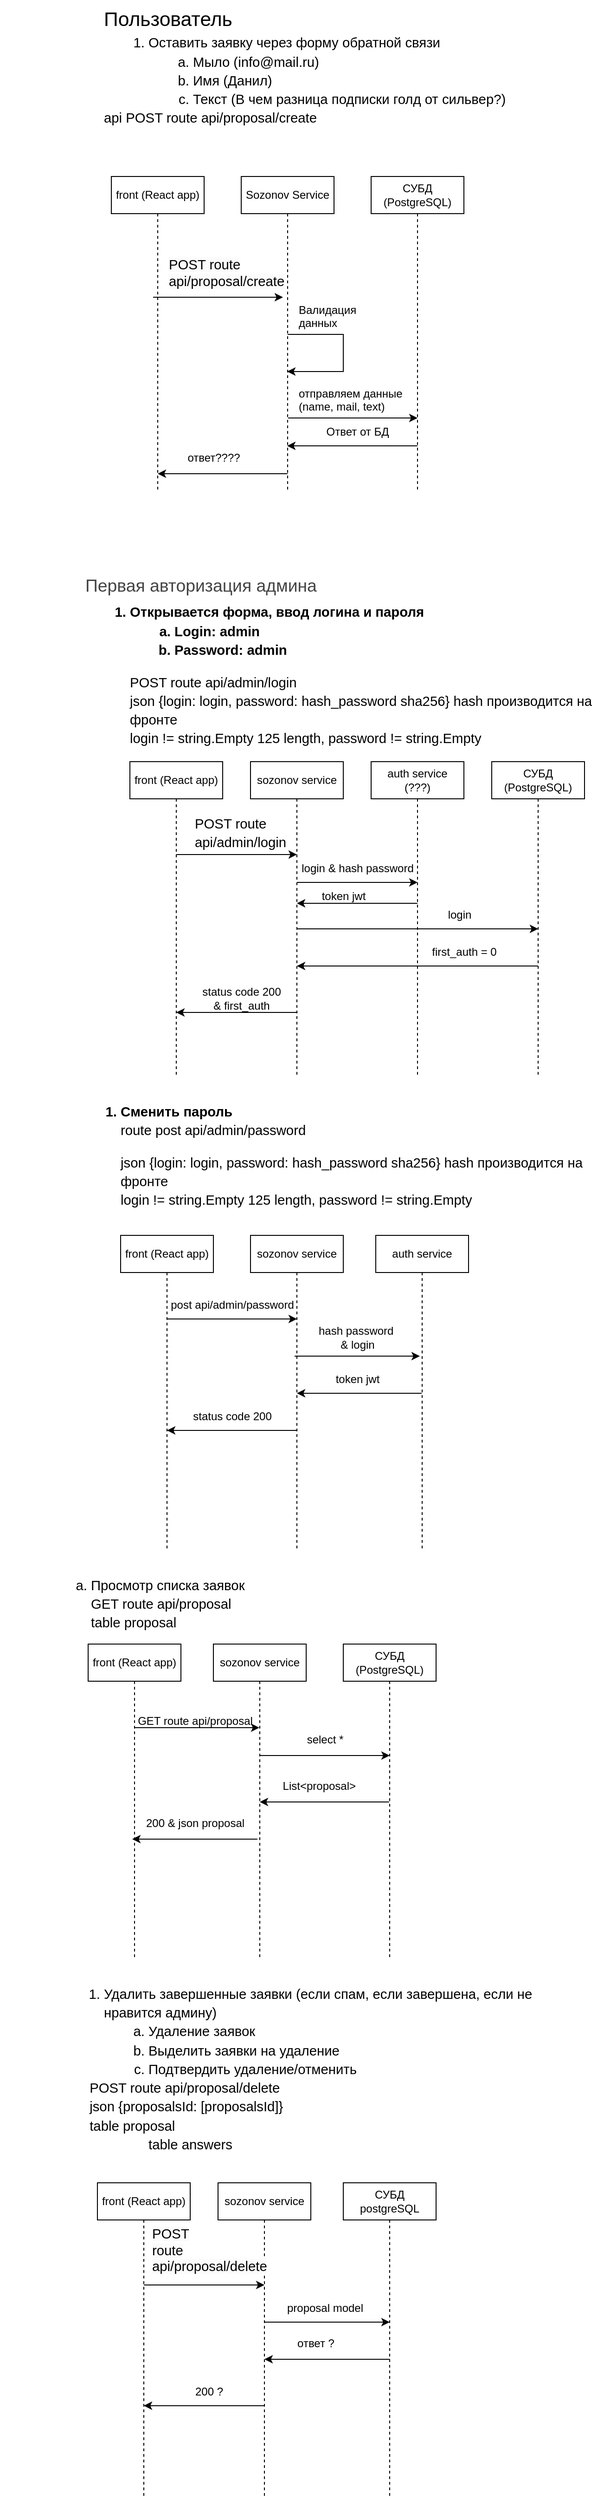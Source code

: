 <mxfile version="24.2.5" type="device">
  <diagram name="Страница — 1" id="tognKoIvwltbyv_6VvHR">
    <mxGraphModel dx="1573" dy="457" grid="1" gridSize="10" guides="1" tooltips="1" connect="1" arrows="1" fold="1" page="1" pageScale="1" pageWidth="827" pageHeight="1169" math="0" shadow="0">
      <root>
        <mxCell id="0" />
        <mxCell id="1" parent="0" />
        <mxCell id="qxXA_WfMUOd00wFedcLl-4" style="edgeStyle=orthogonalEdgeStyle;rounded=0;orthogonalLoop=1;jettySize=auto;html=1;curved=0;" parent="1" edge="1">
          <mxGeometry relative="1" as="geometry">
            <mxPoint x="95" y="320" as="sourcePoint" />
            <mxPoint x="235" y="320" as="targetPoint" />
            <Array as="points" />
          </mxGeometry>
        </mxCell>
        <mxCell id="qxXA_WfMUOd00wFedcLl-1" value="front (React app)" style="shape=umlLifeline;perimeter=lifelinePerimeter;whiteSpace=wrap;html=1;container=1;dropTarget=0;collapsible=0;recursiveResize=0;outlineConnect=0;portConstraint=eastwest;newEdgeStyle={&quot;curved&quot;:0,&quot;rounded&quot;:0};" parent="1" vertex="1">
          <mxGeometry x="50" y="190" width="100" height="340" as="geometry" />
        </mxCell>
        <mxCell id="qxXA_WfMUOd00wFedcLl-2" value="&lt;b style=&quot;font-weight:normal;&quot; id=&quot;docs-internal-guid-c3b7f281-7fff-b2ba-b5b2-429d84bd3d91&quot;&gt;&lt;p dir=&quot;ltr&quot; style=&quot;line-height:1.38;margin-top:0pt;margin-bottom:0pt;&quot;&gt;&lt;span style=&quot;font-size: 16pt; font-family: Arial, sans-serif; color: rgb(0, 0, 0); background-color: transparent; font-weight: 400; font-style: normal; font-variant: normal; text-decoration: none; vertical-align: baseline;&quot;&gt;Пользователь&lt;/span&gt;&lt;/p&gt;&lt;ol style=&quot;margin-top:0;margin-bottom:0;padding-inline-start:48px;&quot;&gt;&lt;li dir=&quot;ltr&quot; style=&quot;list-style-type: decimal; font-size: 11pt; font-family: Arial, sans-serif; color: rgb(0, 0, 0); background-color: transparent; font-weight: 400; font-style: normal; font-variant: normal; text-decoration: none; vertical-align: baseline;&quot; aria-level=&quot;1&quot;&gt;&lt;p dir=&quot;ltr&quot; style=&quot;line-height:1.38;margin-top:0pt;margin-bottom:0pt;&quot; role=&quot;presentation&quot;&gt;&lt;span style=&quot;font-size: 11pt; font-family: Arial, sans-serif; color: rgb(0, 0, 0); background-color: transparent; font-weight: 400; font-style: normal; font-variant: normal; text-decoration: none; vertical-align: baseline;&quot;&gt;Оставить заявку через форму обратной связи&amp;nbsp;&lt;/span&gt;&lt;/p&gt;&lt;/li&gt;&lt;ol style=&quot;margin-top:0;margin-bottom:0;padding-inline-start:48px;&quot;&gt;&lt;li dir=&quot;ltr&quot; style=&quot;list-style-type: lower-alpha; font-size: 11pt; font-family: Arial, sans-serif; color: rgb(0, 0, 0); background-color: transparent; font-weight: 400; font-style: normal; font-variant: normal; text-decoration: none; vertical-align: baseline;&quot; aria-level=&quot;2&quot;&gt;&lt;p dir=&quot;ltr&quot; style=&quot;line-height:1.38;margin-top:0pt;margin-bottom:0pt;&quot; role=&quot;presentation&quot;&gt;&lt;span style=&quot;font-size: 11pt; font-family: Arial, sans-serif; color: rgb(0, 0, 0); background-color: transparent; font-weight: 400; font-style: normal; font-variant: normal; text-decoration: none; vertical-align: baseline;&quot;&gt;Мыло (info@mail.ru)&lt;/span&gt;&lt;/p&gt;&lt;/li&gt;&lt;li dir=&quot;ltr&quot; style=&quot;list-style-type: lower-alpha; font-size: 11pt; font-family: Arial, sans-serif; color: rgb(0, 0, 0); background-color: transparent; font-weight: 400; font-style: normal; font-variant: normal; text-decoration: none; vertical-align: baseline;&quot; aria-level=&quot;2&quot;&gt;&lt;p dir=&quot;ltr&quot; style=&quot;line-height:1.38;margin-top:0pt;margin-bottom:0pt;&quot; role=&quot;presentation&quot;&gt;&lt;span style=&quot;font-size: 11pt; font-family: Arial, sans-serif; color: rgb(0, 0, 0); background-color: transparent; font-weight: 400; font-style: normal; font-variant: normal; text-decoration: none; vertical-align: baseline;&quot;&gt;Имя (Данил)&lt;/span&gt;&lt;/p&gt;&lt;/li&gt;&lt;li dir=&quot;ltr&quot; style=&quot;list-style-type: lower-alpha; font-size: 11pt; font-family: Arial, sans-serif; color: rgb(0, 0, 0); background-color: transparent; font-weight: 400; font-style: normal; font-variant: normal; text-decoration: none; vertical-align: baseline;&quot; aria-level=&quot;2&quot;&gt;&lt;p dir=&quot;ltr&quot; style=&quot;line-height:1.38;margin-top:0pt;margin-bottom:0pt;&quot; role=&quot;presentation&quot;&gt;&lt;span style=&quot;font-size: 11pt; font-family: Arial, sans-serif; color: rgb(0, 0, 0); background-color: transparent; font-weight: 400; font-style: normal; font-variant: normal; text-decoration: none; vertical-align: baseline;&quot;&gt;Текст (В чем разница подписки голд от сильвер?)&lt;/span&gt;&lt;/p&gt;&lt;/li&gt;&lt;/ol&gt;&lt;/ol&gt;&lt;p dir=&quot;ltr&quot; style=&quot;line-height:1.38;margin-top:0pt;margin-bottom:0pt;&quot;&gt;&lt;span style=&quot;font-size: 11pt; font-family: Arial, sans-serif; color: rgb(0, 0, 0); background-color: transparent; font-weight: 400; font-style: normal; font-variant: normal; text-decoration: none; vertical-align: baseline;&quot;&gt;api POST route api/proposal/create&lt;/span&gt;&lt;/p&gt;&lt;/b&gt;&lt;br class=&quot;Apple-interchange-newline&quot;&gt;" style="text;whiteSpace=wrap;html=1;" parent="1" vertex="1">
          <mxGeometry x="40" width="470" height="170" as="geometry" />
        </mxCell>
        <mxCell id="qxXA_WfMUOd00wFedcLl-3" value="Sozonov Service" style="shape=umlLifeline;perimeter=lifelinePerimeter;whiteSpace=wrap;html=1;container=1;dropTarget=0;collapsible=0;recursiveResize=0;outlineConnect=0;portConstraint=eastwest;newEdgeStyle={&quot;curved&quot;:0,&quot;rounded&quot;:0};" parent="1" vertex="1">
          <mxGeometry x="190" y="190" width="100" height="340" as="geometry" />
        </mxCell>
        <mxCell id="qxXA_WfMUOd00wFedcLl-5" value="&lt;span style=&quot;color: rgb(0, 0, 0); font-family: Arial, sans-serif; font-size: 14.667px; font-style: normal; font-variant-ligatures: normal; font-variant-caps: normal; font-weight: 400; letter-spacing: normal; orphans: 2; text-align: left; text-indent: 0px; text-transform: none; widows: 2; word-spacing: 0px; -webkit-text-stroke-width: 0px; background-color: rgb(251, 251, 251); text-decoration-thickness: initial; text-decoration-style: initial; text-decoration-color: initial; float: none; display: inline !important;&quot;&gt;POST route api/proposal/create&lt;/span&gt;" style="text;whiteSpace=wrap;html=1;" parent="1" vertex="1">
          <mxGeometry x="110" y="270" width="110" height="40" as="geometry" />
        </mxCell>
        <mxCell id="qxXA_WfMUOd00wFedcLl-6" value="СУБД (PostgreSQL)" style="shape=umlLifeline;perimeter=lifelinePerimeter;whiteSpace=wrap;html=1;container=1;dropTarget=0;collapsible=0;recursiveResize=0;outlineConnect=0;portConstraint=eastwest;newEdgeStyle={&quot;curved&quot;:0,&quot;rounded&quot;:0};" parent="1" vertex="1">
          <mxGeometry x="330" y="190" width="100" height="340" as="geometry" />
        </mxCell>
        <mxCell id="qxXA_WfMUOd00wFedcLl-7" value="" style="endArrow=classic;html=1;rounded=0;" parent="1" edge="1">
          <mxGeometry width="50" height="50" relative="1" as="geometry">
            <mxPoint x="240" y="360" as="sourcePoint" />
            <mxPoint x="239.5" y="400" as="targetPoint" />
            <Array as="points">
              <mxPoint x="300" y="360" />
              <mxPoint x="300" y="400" />
            </Array>
          </mxGeometry>
        </mxCell>
        <mxCell id="qxXA_WfMUOd00wFedcLl-9" value="Валидация данных" style="text;whiteSpace=wrap;html=1;" parent="1" vertex="1">
          <mxGeometry x="250" y="320" width="80" height="40" as="geometry" />
        </mxCell>
        <mxCell id="qxXA_WfMUOd00wFedcLl-10" value="" style="endArrow=classic;html=1;rounded=0;" parent="1" edge="1">
          <mxGeometry width="50" height="50" relative="1" as="geometry">
            <mxPoint x="240.5" y="450" as="sourcePoint" />
            <mxPoint x="380" y="450" as="targetPoint" />
          </mxGeometry>
        </mxCell>
        <mxCell id="qxXA_WfMUOd00wFedcLl-11" value="отправляем данные (name, mail, text)" style="text;whiteSpace=wrap;html=1;" parent="1" vertex="1">
          <mxGeometry x="250" y="410" width="130" height="40" as="geometry" />
        </mxCell>
        <mxCell id="qxXA_WfMUOd00wFedcLl-12" value="" style="endArrow=classic;html=1;rounded=0;" parent="1" edge="1">
          <mxGeometry width="50" height="50" relative="1" as="geometry">
            <mxPoint x="380" y="480" as="sourcePoint" />
            <mxPoint x="239.5" y="480" as="targetPoint" />
          </mxGeometry>
        </mxCell>
        <mxCell id="qxXA_WfMUOd00wFedcLl-13" value="Ответ от БД&lt;br&gt;" style="text;html=1;align=center;verticalAlign=middle;resizable=0;points=[];autosize=1;strokeColor=none;fillColor=none;" parent="1" vertex="1">
          <mxGeometry x="270" y="450" width="90" height="30" as="geometry" />
        </mxCell>
        <mxCell id="qxXA_WfMUOd00wFedcLl-14" value="" style="endArrow=classic;html=1;rounded=0;" parent="1" target="qxXA_WfMUOd00wFedcLl-1" edge="1">
          <mxGeometry width="50" height="50" relative="1" as="geometry">
            <mxPoint x="240" y="510" as="sourcePoint" />
            <mxPoint x="290" y="460" as="targetPoint" />
          </mxGeometry>
        </mxCell>
        <mxCell id="qxXA_WfMUOd00wFedcLl-15" value="ответ????" style="text;html=1;align=center;verticalAlign=middle;resizable=0;points=[];autosize=1;strokeColor=none;fillColor=none;" parent="1" vertex="1">
          <mxGeometry x="120" y="478" width="80" height="30" as="geometry" />
        </mxCell>
        <mxCell id="qxXA_WfMUOd00wFedcLl-16" value="&lt;b style=&quot;font-weight:normal;&quot; id=&quot;docs-internal-guid-2f546f07-7fff-cb05-f687-5ebf9d0ca7b3&quot;&gt;&lt;h3 dir=&quot;ltr&quot; style=&quot;line-height:1.38;margin-top:16pt;margin-bottom:4pt;&quot;&gt;&lt;span style=&quot;font-size: 14pt; font-family: Arial, sans-serif; color: rgb(67, 67, 67); background-color: transparent; font-weight: 400; font-style: normal; font-variant: normal; text-decoration: none; vertical-align: baseline;&quot;&gt;Первая авторизация админа&lt;/span&gt;&lt;/h3&gt;&lt;ol style=&quot;margin-top:0;margin-bottom:0;padding-inline-start:48px;&quot;&gt;&lt;li dir=&quot;ltr&quot; style=&quot;list-style-type: decimal; font-size: 11pt; font-family: Arial, sans-serif; color: rgb(0, 0, 0); background-color: transparent; font-weight: 700; font-style: normal; font-variant: normal; text-decoration: none; vertical-align: baseline;&quot; aria-level=&quot;1&quot;&gt;&lt;p dir=&quot;ltr&quot; style=&quot;line-height:1.38;margin-top:0pt;margin-bottom:0pt;&quot; role=&quot;presentation&quot;&gt;&lt;span style=&quot;font-size: 11pt; font-family: Arial, sans-serif; color: rgb(0, 0, 0); background-color: transparent; font-weight: 700; font-style: normal; font-variant: normal; text-decoration: none; vertical-align: baseline;&quot;&gt;Открывается форма, ввод логина и пароля&amp;nbsp;&lt;/span&gt;&lt;/p&gt;&lt;/li&gt;&lt;ol style=&quot;margin-top:0;margin-bottom:0;padding-inline-start:48px;&quot;&gt;&lt;li dir=&quot;ltr&quot; style=&quot;list-style-type: lower-alpha; font-size: 11pt; font-family: Arial, sans-serif; color: rgb(0, 0, 0); background-color: transparent; font-weight: 700; font-style: normal; font-variant: normal; text-decoration: none; vertical-align: baseline;&quot; aria-level=&quot;2&quot;&gt;&lt;p dir=&quot;ltr&quot; style=&quot;line-height:1.38;margin-top:0pt;margin-bottom:0pt;&quot; role=&quot;presentation&quot;&gt;&lt;span style=&quot;font-size: 11pt; font-family: Arial, sans-serif; color: rgb(0, 0, 0); background-color: transparent; font-weight: 700; font-style: normal; font-variant: normal; text-decoration: none; vertical-align: baseline;&quot;&gt;Login: admin&lt;/span&gt;&lt;/p&gt;&lt;/li&gt;&lt;li dir=&quot;ltr&quot; style=&quot;list-style-type: lower-alpha; font-size: 11pt; font-family: Arial, sans-serif; color: rgb(0, 0, 0); background-color: transparent; font-weight: 700; font-style: normal; font-variant: normal; text-decoration: none; vertical-align: baseline;&quot; aria-level=&quot;2&quot;&gt;&lt;p dir=&quot;ltr&quot; style=&quot;line-height:1.38;margin-top:0pt;margin-bottom:0pt;&quot; role=&quot;presentation&quot;&gt;&lt;span style=&quot;font-size: 11pt; font-family: Arial, sans-serif; color: rgb(0, 0, 0); background-color: transparent; font-weight: 700; font-style: normal; font-variant: normal; text-decoration: none; vertical-align: baseline;&quot;&gt;Password: admin&lt;/span&gt;&lt;/p&gt;&lt;/li&gt;&lt;/ol&gt;&lt;/ol&gt;&lt;br&gt;&lt;p dir=&quot;ltr&quot; style=&quot;line-height:1.38;margin-left: 36pt;margin-top:0pt;margin-bottom:0pt;&quot;&gt;&lt;span style=&quot;font-size: 11pt; font-family: Arial, sans-serif; color: rgb(0, 0, 0); background-color: transparent; font-weight: 400; font-style: normal; font-variant: normal; text-decoration: none; vertical-align: baseline;&quot;&gt;POST route api/admin/login&lt;/span&gt;&lt;/p&gt;&lt;p dir=&quot;ltr&quot; style=&quot;line-height:1.38;margin-left: 36pt;margin-top:0pt;margin-bottom:0pt;&quot;&gt;&lt;span style=&quot;font-size: 11pt; font-family: Arial, sans-serif; color: rgb(0, 0, 0); background-color: transparent; font-weight: 400; font-style: normal; font-variant: normal; text-decoration: none; vertical-align: baseline;&quot;&gt;json {login: login, password: hash_password sha256} hash производится на фронте&lt;/span&gt;&lt;/p&gt;&lt;p dir=&quot;ltr&quot; style=&quot;line-height:1.38;margin-left: 36pt;margin-top:0pt;margin-bottom:0pt;&quot;&gt;&lt;span style=&quot;font-size: 11pt; font-family: Arial, sans-serif; color: rgb(0, 0, 0); background-color: transparent; font-weight: 400; font-style: normal; font-variant: normal; text-decoration: none; vertical-align: baseline;&quot;&gt;login != string.Empty 125 length, password != string.Empty&lt;/span&gt;&lt;/p&gt;&lt;/b&gt;" style="text;whiteSpace=wrap;html=1;" parent="1" vertex="1">
          <mxGeometry x="20" y="590" width="560" height="230" as="geometry" />
        </mxCell>
        <mxCell id="qxXA_WfMUOd00wFedcLl-19" style="edgeStyle=orthogonalEdgeStyle;rounded=0;orthogonalLoop=1;jettySize=auto;html=1;curved=0;" parent="1" edge="1">
          <mxGeometry relative="1" as="geometry">
            <mxPoint x="120" y="920" as="sourcePoint" />
            <mxPoint x="250" y="920" as="targetPoint" />
          </mxGeometry>
        </mxCell>
        <mxCell id="qxXA_WfMUOd00wFedcLl-17" value="front (React app)" style="shape=umlLifeline;perimeter=lifelinePerimeter;whiteSpace=wrap;html=1;container=1;dropTarget=0;collapsible=0;recursiveResize=0;outlineConnect=0;portConstraint=eastwest;newEdgeStyle={&quot;curved&quot;:0,&quot;rounded&quot;:0};" parent="1" vertex="1">
          <mxGeometry x="70" y="820" width="100" height="340" as="geometry" />
        </mxCell>
        <mxCell id="qxXA_WfMUOd00wFedcLl-23" style="edgeStyle=orthogonalEdgeStyle;rounded=0;orthogonalLoop=1;jettySize=auto;html=1;curved=0;" parent="1" edge="1">
          <mxGeometry relative="1" as="geometry">
            <mxPoint x="250" y="950" as="sourcePoint" />
            <mxPoint x="380" y="950" as="targetPoint" />
          </mxGeometry>
        </mxCell>
        <mxCell id="qxXA_WfMUOd00wFedcLl-34" style="edgeStyle=orthogonalEdgeStyle;rounded=0;orthogonalLoop=1;jettySize=auto;html=1;curved=0;" parent="1" edge="1">
          <mxGeometry relative="1" as="geometry">
            <mxPoint x="250" y="1000" as="sourcePoint" />
            <mxPoint x="510" y="1000" as="targetPoint" />
          </mxGeometry>
        </mxCell>
        <mxCell id="qxXA_WfMUOd00wFedcLl-35" style="edgeStyle=orthogonalEdgeStyle;rounded=0;orthogonalLoop=1;jettySize=auto;html=1;curved=0;" parent="1" edge="1">
          <mxGeometry relative="1" as="geometry">
            <mxPoint x="250" y="1090" as="sourcePoint" />
            <mxPoint x="120" y="1090" as="targetPoint" />
          </mxGeometry>
        </mxCell>
        <mxCell id="qxXA_WfMUOd00wFedcLl-18" value="sozonov service" style="shape=umlLifeline;perimeter=lifelinePerimeter;whiteSpace=wrap;html=1;container=1;dropTarget=0;collapsible=0;recursiveResize=0;outlineConnect=0;portConstraint=eastwest;newEdgeStyle={&quot;curved&quot;:0,&quot;rounded&quot;:0};" parent="1" vertex="1">
          <mxGeometry x="200" y="820" width="100" height="340" as="geometry" />
        </mxCell>
        <mxCell id="qxXA_WfMUOd00wFedcLl-21" value="&lt;b id=&quot;docs-internal-guid-2f546f07-7fff-cb05-f687-5ebf9d0ca7b3&quot; style=&quot;border-color: var(--border-color); color: rgb(0, 0, 0); font-family: Helvetica; font-size: 12px; font-style: normal; font-variant-ligatures: normal; font-variant-caps: normal; letter-spacing: normal; orphans: 2; text-align: left; text-indent: 0px; text-transform: none; widows: 2; word-spacing: 0px; -webkit-text-stroke-width: 0px; background-color: rgb(251, 251, 251); text-decoration-thickness: initial; text-decoration-style: initial; text-decoration-color: initial; font-weight: normal;&quot;&gt;&lt;p dir=&quot;ltr&quot; style=&quot;border-color: var(--border-color); line-height: 1.38; margin-left: 36pt; margin-top: 0pt; margin-bottom: 0pt;&quot;&gt;&lt;span style=&quot;border-color: var(--border-color); font-size: 11pt; font-family: Arial, sans-serif; color: rgb(0, 0, 0); background-color: transparent; font-weight: 400; font-style: normal; font-variant: normal; text-decoration: none; vertical-align: baseline;&quot;&gt;POST route api/admin/login&lt;/span&gt;&lt;/p&gt;&lt;/b&gt;&lt;br class=&quot;Apple-interchange-newline&quot;&gt;" style="text;whiteSpace=wrap;html=1;" parent="1" vertex="1">
          <mxGeometry x="90" y="870" width="80" height="40" as="geometry" />
        </mxCell>
        <mxCell id="qxXA_WfMUOd00wFedcLl-32" style="edgeStyle=orthogonalEdgeStyle;rounded=0;orthogonalLoop=1;jettySize=auto;html=1;curved=0;" parent="1" edge="1">
          <mxGeometry relative="1" as="geometry">
            <mxPoint x="380" y="972.5" as="sourcePoint" />
            <mxPoint x="250" y="972.5" as="targetPoint" />
          </mxGeometry>
        </mxCell>
        <mxCell id="qxXA_WfMUOd00wFedcLl-22" value="auth service &lt;br&gt;(???)" style="shape=umlLifeline;perimeter=lifelinePerimeter;whiteSpace=wrap;html=1;container=1;dropTarget=0;collapsible=0;recursiveResize=0;outlineConnect=0;portConstraint=eastwest;newEdgeStyle={&quot;curved&quot;:0,&quot;rounded&quot;:0};" parent="1" vertex="1">
          <mxGeometry x="330" y="820" width="100" height="340" as="geometry" />
        </mxCell>
        <mxCell id="qxXA_WfMUOd00wFedcLl-24" value="login &amp;amp; hash password" style="text;html=1;align=center;verticalAlign=middle;resizable=0;points=[];autosize=1;strokeColor=none;fillColor=none;" parent="1" vertex="1">
          <mxGeometry x="245" y="920" width="140" height="30" as="geometry" />
        </mxCell>
        <mxCell id="qxXA_WfMUOd00wFedcLl-29" style="edgeStyle=orthogonalEdgeStyle;rounded=0;orthogonalLoop=1;jettySize=auto;html=1;curved=0;" parent="1" edge="1">
          <mxGeometry relative="1" as="geometry">
            <mxPoint x="510" y="1040" as="sourcePoint" />
            <mxPoint x="250" y="1040" as="targetPoint" />
          </mxGeometry>
        </mxCell>
        <mxCell id="qxXA_WfMUOd00wFedcLl-25" value="СУБД (PostgreSQL)" style="shape=umlLifeline;perimeter=lifelinePerimeter;whiteSpace=wrap;html=1;container=1;dropTarget=0;collapsible=0;recursiveResize=0;outlineConnect=0;portConstraint=eastwest;newEdgeStyle={&quot;curved&quot;:0,&quot;rounded&quot;:0};" parent="1" vertex="1">
          <mxGeometry x="460" y="820" width="100" height="340" as="geometry" />
        </mxCell>
        <mxCell id="qxXA_WfMUOd00wFedcLl-27" value="login" style="text;html=1;align=center;verticalAlign=middle;resizable=0;points=[];autosize=1;strokeColor=none;fillColor=none;" parent="1" vertex="1">
          <mxGeometry x="400" y="970" width="50" height="30" as="geometry" />
        </mxCell>
        <mxCell id="qxXA_WfMUOd00wFedcLl-30" value="first_auth = 0&lt;span id=&quot;docs-internal-guid-77e845da-7fff-fe5b-b705-bf036701fc84&quot;&gt;&lt;/span&gt;" style="text;html=1;align=center;verticalAlign=middle;resizable=0;points=[];autosize=1;strokeColor=none;fillColor=none;" parent="1" vertex="1">
          <mxGeometry x="385" y="1010" width="90" height="30" as="geometry" />
        </mxCell>
        <mxCell id="qxXA_WfMUOd00wFedcLl-33" value="token jwt" style="text;html=1;align=center;verticalAlign=middle;resizable=0;points=[];autosize=1;strokeColor=none;fillColor=none;" parent="1" vertex="1">
          <mxGeometry x="265" y="950" width="70" height="30" as="geometry" />
        </mxCell>
        <mxCell id="qxXA_WfMUOd00wFedcLl-36" value="status code 200&lt;br&gt;&amp;nbsp;&amp;amp; first_auth&amp;nbsp;" style="text;html=1;align=center;verticalAlign=middle;resizable=0;points=[];autosize=1;strokeColor=none;fillColor=none;" parent="1" vertex="1">
          <mxGeometry x="135" y="1055" width="110" height="40" as="geometry" />
        </mxCell>
        <mxCell id="qxXA_WfMUOd00wFedcLl-38" value="&lt;b style=&quot;font-weight:normal;&quot; id=&quot;docs-internal-guid-2fcf6f54-7fff-2bb1-dab8-66c849e78b51&quot;&gt;&lt;ol style=&quot;margin-top:0;margin-bottom:0;padding-inline-start:48px;&quot;&gt;&lt;li dir=&quot;ltr&quot; style=&quot;list-style-type: decimal; font-size: 11pt; font-family: Arial, sans-serif; color: rgb(0, 0, 0); background-color: transparent; font-weight: 700; font-style: normal; font-variant: normal; text-decoration: none; vertical-align: baseline;&quot; aria-level=&quot;1&quot;&gt;&lt;p dir=&quot;ltr&quot; style=&quot;line-height:1.38;margin-top:0pt;margin-bottom:0pt;&quot; role=&quot;presentation&quot;&gt;&lt;span style=&quot;font-size: 11pt; font-family: Arial, sans-serif; color: rgb(0, 0, 0); background-color: transparent; font-weight: 700; font-style: normal; font-variant: normal; text-decoration: none; vertical-align: baseline;&quot;&gt;Сменить пароль&lt;/span&gt;&lt;/p&gt;&lt;/li&gt;&lt;/ol&gt;&lt;p dir=&quot;ltr&quot; style=&quot;line-height:1.38;margin-left: 36pt;margin-top:0pt;margin-bottom:0pt;&quot;&gt;&lt;span style=&quot;font-size: 11pt; font-family: Arial, sans-serif; color: rgb(0, 0, 0); background-color: transparent; font-weight: 400; font-style: normal; font-variant: normal; text-decoration: none; vertical-align: baseline;&quot;&gt;route post api/admin/password&lt;/span&gt;&lt;/p&gt;&lt;br&gt;&lt;p dir=&quot;ltr&quot; style=&quot;line-height:1.38;margin-left: 36pt;margin-top:0pt;margin-bottom:0pt;&quot;&gt;&lt;span style=&quot;font-size: 11pt; font-family: Arial, sans-serif; color: rgb(0, 0, 0); background-color: transparent; font-weight: 400; font-style: normal; font-variant: normal; text-decoration: none; vertical-align: baseline;&quot;&gt;json {login: login, password: hash_password sha256} hash производится на фронте&lt;/span&gt;&lt;/p&gt;&lt;p dir=&quot;ltr&quot; style=&quot;line-height:1.38;margin-left: 36pt;margin-top:0pt;margin-bottom:0pt;&quot;&gt;&lt;span style=&quot;font-size: 11pt; font-family: Arial, sans-serif; color: rgb(0, 0, 0); background-color: transparent; font-weight: 400; font-style: normal; font-variant: normal; text-decoration: none; vertical-align: baseline;&quot;&gt;login != string.Empty 125 length, password != string.Empty&lt;/span&gt;&lt;/p&gt;&lt;p dir=&quot;ltr&quot; style=&quot;line-height:1.38;margin-left: 36pt;margin-top:0pt;margin-bottom:0pt;&quot;&gt;&lt;br&gt;&lt;/p&gt;&lt;/b&gt;" style="text;whiteSpace=wrap;html=1;" parent="1" vertex="1">
          <mxGeometry x="10" y="1180" width="560" height="150" as="geometry" />
        </mxCell>
        <mxCell id="qxXA_WfMUOd00wFedcLl-41" style="edgeStyle=orthogonalEdgeStyle;rounded=0;orthogonalLoop=1;jettySize=auto;html=1;curved=0;" parent="1" edge="1">
          <mxGeometry relative="1" as="geometry">
            <mxPoint x="110" y="1420" as="sourcePoint" />
            <mxPoint x="250" y="1420" as="targetPoint" />
          </mxGeometry>
        </mxCell>
        <mxCell id="qxXA_WfMUOd00wFedcLl-39" value="front (React app)" style="shape=umlLifeline;perimeter=lifelinePerimeter;whiteSpace=wrap;html=1;container=1;dropTarget=0;collapsible=0;recursiveResize=0;outlineConnect=0;portConstraint=eastwest;newEdgeStyle={&quot;curved&quot;:0,&quot;rounded&quot;:0};" parent="1" vertex="1">
          <mxGeometry x="60" y="1330" width="100" height="340" as="geometry" />
        </mxCell>
        <mxCell id="qxXA_WfMUOd00wFedcLl-44" style="edgeStyle=orthogonalEdgeStyle;rounded=0;orthogonalLoop=1;jettySize=auto;html=1;curved=0;" parent="1" edge="1">
          <mxGeometry relative="1" as="geometry">
            <mxPoint x="247.5" y="1460" as="sourcePoint" />
            <mxPoint x="382.5" y="1460" as="targetPoint" />
          </mxGeometry>
        </mxCell>
        <mxCell id="qxXA_WfMUOd00wFedcLl-48" style="edgeStyle=orthogonalEdgeStyle;rounded=0;orthogonalLoop=1;jettySize=auto;html=1;curved=0;" parent="1" edge="1">
          <mxGeometry relative="1" as="geometry">
            <mxPoint x="250" y="1540" as="sourcePoint" />
            <mxPoint x="110" y="1540" as="targetPoint" />
          </mxGeometry>
        </mxCell>
        <mxCell id="qxXA_WfMUOd00wFedcLl-40" value="sozonov service" style="shape=umlLifeline;perimeter=lifelinePerimeter;whiteSpace=wrap;html=1;container=1;dropTarget=0;collapsible=0;recursiveResize=0;outlineConnect=0;portConstraint=eastwest;newEdgeStyle={&quot;curved&quot;:0,&quot;rounded&quot;:0};" parent="1" vertex="1">
          <mxGeometry x="200" y="1330" width="100" height="340" as="geometry" />
        </mxCell>
        <mxCell id="qxXA_WfMUOd00wFedcLl-42" value="hash password&amp;nbsp;&lt;br&gt;&amp;amp; login" style="text;html=1;align=center;verticalAlign=middle;resizable=0;points=[];autosize=1;strokeColor=none;fillColor=none;" parent="1" vertex="1">
          <mxGeometry x="260" y="1420" width="110" height="40" as="geometry" />
        </mxCell>
        <mxCell id="qxXA_WfMUOd00wFedcLl-46" style="edgeStyle=orthogonalEdgeStyle;rounded=0;orthogonalLoop=1;jettySize=auto;html=1;curved=0;" parent="1" source="qxXA_WfMUOd00wFedcLl-43" target="qxXA_WfMUOd00wFedcLl-40" edge="1">
          <mxGeometry relative="1" as="geometry" />
        </mxCell>
        <mxCell id="qxXA_WfMUOd00wFedcLl-43" value="auth service" style="shape=umlLifeline;perimeter=lifelinePerimeter;whiteSpace=wrap;html=1;container=1;dropTarget=0;collapsible=0;recursiveResize=0;outlineConnect=0;portConstraint=eastwest;newEdgeStyle={&quot;curved&quot;:0,&quot;rounded&quot;:0};" parent="1" vertex="1">
          <mxGeometry x="335" y="1330" width="100" height="340" as="geometry" />
        </mxCell>
        <mxCell id="qxXA_WfMUOd00wFedcLl-45" value="post api/admin/password" style="text;html=1;align=center;verticalAlign=middle;resizable=0;points=[];autosize=1;strokeColor=none;fillColor=none;" parent="1" vertex="1">
          <mxGeometry x="100" y="1390" width="160" height="30" as="geometry" />
        </mxCell>
        <mxCell id="qxXA_WfMUOd00wFedcLl-47" value="token jwt" style="text;html=1;align=center;verticalAlign=middle;resizable=0;points=[];autosize=1;strokeColor=none;fillColor=none;" parent="1" vertex="1">
          <mxGeometry x="280" y="1470" width="70" height="30" as="geometry" />
        </mxCell>
        <mxCell id="qxXA_WfMUOd00wFedcLl-49" value="status code 200" style="text;html=1;align=center;verticalAlign=middle;resizable=0;points=[];autosize=1;strokeColor=none;fillColor=none;" parent="1" vertex="1">
          <mxGeometry x="125" y="1510" width="110" height="30" as="geometry" />
        </mxCell>
        <mxCell id="qxXA_WfMUOd00wFedcLl-50" value="&lt;b style=&quot;font-weight:normal;&quot; id=&quot;docs-internal-guid-e061eafd-7fff-9909-9384-04016f52868a&quot;&gt;&lt;ol style=&quot;margin-top:0;margin-bottom:0;padding-inline-start:48px;&quot;&gt;&lt;li dir=&quot;ltr&quot; style=&quot;list-style-type: lower-alpha; font-size: 11pt; font-family: Arial, sans-serif; color: rgb(0, 0, 0); background-color: transparent; font-weight: 400; font-style: normal; font-variant: normal; text-decoration: none; vertical-align: baseline; margin-left: 36pt;&quot; aria-level=&quot;2&quot;&gt;&lt;p dir=&quot;ltr&quot; style=&quot;line-height:1.38;margin-top:0pt;margin-bottom:0pt;&quot; role=&quot;presentation&quot;&gt;&lt;span style=&quot;font-size: 11pt; font-family: Arial, sans-serif; color: rgb(0, 0, 0); background-color: transparent; font-weight: 400; font-style: normal; font-variant: normal; text-decoration: none; vertical-align: baseline;&quot;&gt;Просмотр списка заявок&amp;nbsp;&lt;/span&gt;&lt;/p&gt;&lt;/li&gt;&lt;/ol&gt;&lt;p dir=&quot;ltr&quot; style=&quot;line-height:1.38;margin-left: 36pt;text-indent: 36pt;margin-top:0pt;margin-bottom:0pt;&quot;&gt;&lt;span style=&quot;font-size: 11pt; font-family: Arial, sans-serif; color: rgb(0, 0, 0); background-color: transparent; font-weight: 400; font-style: normal; font-variant: normal; text-decoration: none; vertical-align: baseline;&quot;&gt;GET route api/proposal&lt;/span&gt;&lt;/p&gt;&lt;p dir=&quot;ltr&quot; style=&quot;line-height:1.38;margin-left: 36pt;text-indent: 36pt;margin-top:0pt;margin-bottom:0pt;&quot;&gt;&lt;span style=&quot;font-size: 11pt; font-family: Arial, sans-serif; color: rgb(0, 0, 0); background-color: transparent; font-weight: 400; font-style: normal; font-variant: normal; text-decoration: none; vertical-align: baseline;&quot;&gt;table proposal &lt;/span&gt;&lt;/p&gt;&lt;/b&gt;&lt;br class=&quot;Apple-interchange-newline&quot;&gt;" style="text;whiteSpace=wrap;html=1;" parent="1" vertex="1">
          <mxGeometry x="-70" y="1690" width="270" height="100" as="geometry" />
        </mxCell>
        <mxCell id="qxXA_WfMUOd00wFedcLl-54" style="edgeStyle=orthogonalEdgeStyle;rounded=0;orthogonalLoop=1;jettySize=auto;html=1;curved=0;" parent="1" edge="1">
          <mxGeometry relative="1" as="geometry">
            <mxPoint x="74.5" y="1860" as="sourcePoint" />
            <mxPoint x="209.5" y="1860" as="targetPoint" />
          </mxGeometry>
        </mxCell>
        <mxCell id="qxXA_WfMUOd00wFedcLl-51" value="front (React app)" style="shape=umlLifeline;perimeter=lifelinePerimeter;whiteSpace=wrap;html=1;container=1;dropTarget=0;collapsible=0;recursiveResize=0;outlineConnect=0;portConstraint=eastwest;newEdgeStyle={&quot;curved&quot;:0,&quot;rounded&quot;:0};" parent="1" vertex="1">
          <mxGeometry x="25" y="1770" width="100" height="340" as="geometry" />
        </mxCell>
        <mxCell id="qxXA_WfMUOd00wFedcLl-57" style="edgeStyle=orthogonalEdgeStyle;rounded=0;orthogonalLoop=1;jettySize=auto;html=1;curved=0;" parent="1" edge="1">
          <mxGeometry relative="1" as="geometry">
            <mxPoint x="210" y="1890" as="sourcePoint" />
            <mxPoint x="350" y="1890" as="targetPoint" />
          </mxGeometry>
        </mxCell>
        <mxCell id="qxXA_WfMUOd00wFedcLl-61" style="edgeStyle=orthogonalEdgeStyle;rounded=0;orthogonalLoop=1;jettySize=auto;html=1;curved=0;" parent="1" edge="1">
          <mxGeometry relative="1" as="geometry">
            <mxPoint x="207.5" y="1980" as="sourcePoint" />
            <mxPoint x="72.5" y="1980" as="targetPoint" />
          </mxGeometry>
        </mxCell>
        <mxCell id="qxXA_WfMUOd00wFedcLl-53" value="sozonov service" style="shape=umlLifeline;perimeter=lifelinePerimeter;whiteSpace=wrap;html=1;container=1;dropTarget=0;collapsible=0;recursiveResize=0;outlineConnect=0;portConstraint=eastwest;newEdgeStyle={&quot;curved&quot;:0,&quot;rounded&quot;:0};" parent="1" vertex="1">
          <mxGeometry x="160" y="1770" width="100" height="340" as="geometry" />
        </mxCell>
        <mxCell id="qxXA_WfMUOd00wFedcLl-55" value="GET route api/proposal" style="text;html=1;align=center;verticalAlign=middle;resizable=0;points=[];autosize=1;strokeColor=none;fillColor=none;" parent="1" vertex="1">
          <mxGeometry x="65" y="1838" width="150" height="30" as="geometry" />
        </mxCell>
        <mxCell id="qxXA_WfMUOd00wFedcLl-59" style="edgeStyle=orthogonalEdgeStyle;rounded=0;orthogonalLoop=1;jettySize=auto;html=1;curved=0;" parent="1" source="qxXA_WfMUOd00wFedcLl-56" target="qxXA_WfMUOd00wFedcLl-53" edge="1">
          <mxGeometry relative="1" as="geometry" />
        </mxCell>
        <mxCell id="qxXA_WfMUOd00wFedcLl-56" value="СУБД (PostgreSQL)" style="shape=umlLifeline;perimeter=lifelinePerimeter;whiteSpace=wrap;html=1;container=1;dropTarget=0;collapsible=0;recursiveResize=0;outlineConnect=0;portConstraint=eastwest;newEdgeStyle={&quot;curved&quot;:0,&quot;rounded&quot;:0};" parent="1" vertex="1">
          <mxGeometry x="300" y="1770" width="100" height="340" as="geometry" />
        </mxCell>
        <mxCell id="qxXA_WfMUOd00wFedcLl-58" value="select *" style="text;html=1;align=center;verticalAlign=middle;resizable=0;points=[];autosize=1;strokeColor=none;fillColor=none;" parent="1" vertex="1">
          <mxGeometry x="250" y="1858" width="60" height="30" as="geometry" />
        </mxCell>
        <mxCell id="qxXA_WfMUOd00wFedcLl-60" value="&amp;nbsp;List&amp;lt;proposal&amp;gt;" style="text;html=1;align=center;verticalAlign=middle;resizable=0;points=[];autosize=1;strokeColor=none;fillColor=none;" parent="1" vertex="1">
          <mxGeometry x="217" y="1908" width="110" height="30" as="geometry" />
        </mxCell>
        <mxCell id="qxXA_WfMUOd00wFedcLl-62" value="200 &amp;amp; json&amp;nbsp;proposal&lt;br&gt;&amp;nbsp;" style="text;html=1;align=center;verticalAlign=middle;resizable=0;points=[];autosize=1;strokeColor=none;fillColor=none;" parent="1" vertex="1">
          <mxGeometry x="75" y="1950" width="130" height="40" as="geometry" />
        </mxCell>
        <mxCell id="qxXA_WfMUOd00wFedcLl-63" value="&lt;b style=&quot;font-weight:normal;&quot; id=&quot;docs-internal-guid-d78f19c5-7fff-29c4-98a5-9aaee6b39ec9&quot;&gt;&lt;ol style=&quot;margin-top:0;margin-bottom:0;padding-inline-start:48px;&quot;&gt;&lt;li dir=&quot;ltr&quot; style=&quot;list-style-type: decimal; font-size: 11pt; font-family: Arial, sans-serif; color: rgb(0, 0, 0); background-color: transparent; font-weight: 400; font-style: normal; font-variant: normal; text-decoration: none; vertical-align: baseline;&quot; aria-level=&quot;1&quot;&gt;&lt;p dir=&quot;ltr&quot; style=&quot;line-height:1.38;margin-top:0pt;margin-bottom:0pt;&quot; role=&quot;presentation&quot;&gt;&lt;span style=&quot;font-size: 11pt; font-family: Arial, sans-serif; color: rgb(0, 0, 0); background-color: transparent; font-weight: 400; font-style: normal; font-variant: normal; text-decoration: none; vertical-align: baseline;&quot;&gt;Удалить завершенные заявки (если спам, если завершена, если не нравится админу)&lt;/span&gt;&lt;/p&gt;&lt;/li&gt;&lt;ol style=&quot;margin-top:0;margin-bottom:0;padding-inline-start:48px;&quot;&gt;&lt;li dir=&quot;ltr&quot; style=&quot;list-style-type: lower-alpha; font-size: 11pt; font-family: Arial, sans-serif; color: rgb(0, 0, 0); background-color: transparent; font-weight: 400; font-style: normal; font-variant: normal; text-decoration: none; vertical-align: baseline;&quot; aria-level=&quot;2&quot;&gt;&lt;p dir=&quot;ltr&quot; style=&quot;line-height:1.38;margin-top:0pt;margin-bottom:0pt;&quot; role=&quot;presentation&quot;&gt;&lt;span style=&quot;font-size: 11pt; font-family: Arial, sans-serif; color: rgb(0, 0, 0); background-color: transparent; font-weight: 400; font-style: normal; font-variant: normal; text-decoration: none; vertical-align: baseline;&quot;&gt;Удаление заявок&lt;/span&gt;&lt;/p&gt;&lt;/li&gt;&lt;li dir=&quot;ltr&quot; style=&quot;list-style-type: lower-alpha; font-size: 11pt; font-family: Arial, sans-serif; color: rgb(0, 0, 0); background-color: transparent; font-weight: 400; font-style: normal; font-variant: normal; text-decoration: none; vertical-align: baseline;&quot; aria-level=&quot;2&quot;&gt;&lt;p dir=&quot;ltr&quot; style=&quot;line-height:1.38;margin-top:0pt;margin-bottom:0pt;&quot; role=&quot;presentation&quot;&gt;&lt;span style=&quot;font-size: 11pt; font-family: Arial, sans-serif; color: rgb(0, 0, 0); background-color: transparent; font-weight: 400; font-style: normal; font-variant: normal; text-decoration: none; vertical-align: baseline;&quot;&gt;Выделить заявки на удаление&lt;/span&gt;&lt;/p&gt;&lt;/li&gt;&lt;li dir=&quot;ltr&quot; style=&quot;list-style-type: lower-alpha; font-size: 11pt; font-family: Arial, sans-serif; color: rgb(0, 0, 0); background-color: transparent; font-weight: 400; font-style: normal; font-variant: normal; text-decoration: none; vertical-align: baseline;&quot; aria-level=&quot;2&quot;&gt;&lt;p dir=&quot;ltr&quot; style=&quot;line-height:1.38;margin-top:0pt;margin-bottom:0pt;&quot; role=&quot;presentation&quot;&gt;&lt;span style=&quot;font-size: 11pt; font-family: Arial, sans-serif; color: rgb(0, 0, 0); background-color: transparent; font-weight: 400; font-style: normal; font-variant: normal; text-decoration: none; vertical-align: baseline;&quot;&gt;Подтвердить удаление/отменить&lt;/span&gt;&lt;/p&gt;&lt;/li&gt;&lt;/ol&gt;&lt;/ol&gt;&lt;p dir=&quot;ltr&quot; style=&quot;line-height:1.38;margin-top:0pt;margin-bottom:0pt;&quot;&gt;&lt;span style=&quot;font-size: 11pt; font-family: Arial, sans-serif; color: rgb(0, 0, 0); background-color: transparent; font-weight: 400; font-style: normal; font-variant: normal; text-decoration: none; vertical-align: baseline;&quot;&gt;&lt;span style=&quot;white-space: pre;&quot;&gt;&amp;nbsp;&amp;nbsp;&amp;nbsp;&amp;nbsp;&lt;/span&gt;&lt;/span&gt;&lt;span style=&quot;font-size: 11pt; font-family: Arial, sans-serif; color: rgb(0, 0, 0); background-color: transparent; font-weight: 400; font-style: normal; font-variant: normal; text-decoration: none; vertical-align: baseline;&quot;&gt;&lt;span style=&quot;white-space: pre;&quot;&gt;&amp;nbsp;&amp;nbsp;&amp;nbsp;&amp;nbsp;&lt;/span&gt;&lt;/span&gt;&lt;span style=&quot;font-size: 11pt; font-family: Arial, sans-serif; color: rgb(0, 0, 0); background-color: transparent; font-weight: 400; font-style: normal; font-variant: normal; text-decoration: none; vertical-align: baseline;&quot;&gt;POST route api/proposal/delete&lt;/span&gt;&lt;/p&gt;&lt;p dir=&quot;ltr&quot; style=&quot;line-height:1.38;margin-top:0pt;margin-bottom:0pt;&quot;&gt;&lt;span style=&quot;font-size: 11pt; font-family: Arial, sans-serif; color: rgb(0, 0, 0); background-color: transparent; font-weight: 400; font-style: normal; font-variant: normal; text-decoration: none; vertical-align: baseline;&quot;&gt;&lt;span style=&quot;white-space: pre;&quot;&gt;&amp;nbsp;&amp;nbsp;&amp;nbsp;&amp;nbsp;&lt;/span&gt;&lt;/span&gt;&lt;span style=&quot;font-size: 11pt; font-family: Arial, sans-serif; color: rgb(0, 0, 0); background-color: transparent; font-weight: 400; font-style: normal; font-variant: normal; text-decoration: none; vertical-align: baseline;&quot;&gt;&lt;span style=&quot;white-space: pre;&quot;&gt;&amp;nbsp;&amp;nbsp;&amp;nbsp;&amp;nbsp;&lt;/span&gt;&lt;/span&gt;&lt;span style=&quot;font-size: 11pt; font-family: Arial, sans-serif; color: rgb(0, 0, 0); background-color: transparent; font-weight: 400; font-style: normal; font-variant: normal; text-decoration: none; vertical-align: baseline;&quot;&gt;json {proposalsId: [proposalsId]}&lt;/span&gt;&lt;/p&gt;&lt;p dir=&quot;ltr&quot; style=&quot;line-height:1.38;margin-top:0pt;margin-bottom:0pt;&quot;&gt;&lt;span style=&quot;font-size: 11pt; font-family: Arial, sans-serif; color: rgb(0, 0, 0); background-color: transparent; font-weight: 400; font-style: normal; font-variant: normal; text-decoration: none; vertical-align: baseline;&quot;&gt;&lt;span style=&quot;white-space: pre;&quot;&gt;&amp;nbsp;&amp;nbsp;&amp;nbsp;&amp;nbsp;&lt;/span&gt;&lt;/span&gt;&lt;span style=&quot;font-size: 11pt; font-family: Arial, sans-serif; color: rgb(0, 0, 0); background-color: transparent; font-weight: 400; font-style: normal; font-variant: normal; text-decoration: none; vertical-align: baseline;&quot;&gt;&lt;span style=&quot;white-space: pre;&quot;&gt;&amp;nbsp;&amp;nbsp;&amp;nbsp;&amp;nbsp;&lt;/span&gt;&lt;/span&gt;&lt;span style=&quot;font-size: 11pt; font-family: Arial, sans-serif; color: rgb(0, 0, 0); background-color: transparent; font-weight: 400; font-style: normal; font-variant: normal; text-decoration: none; vertical-align: baseline;&quot;&gt;table proposal&amp;nbsp;&lt;/span&gt;&lt;/p&gt;&lt;p dir=&quot;ltr&quot; style=&quot;line-height:1.38;margin-left: 36pt;text-indent: 36pt;margin-top:0pt;margin-bottom:0pt;&quot;&gt;&lt;span style=&quot;font-size: 11pt; font-family: Arial, sans-serif; color: rgb(0, 0, 0); background-color: transparent; font-weight: 400; font-style: normal; font-variant: normal; text-decoration: none; vertical-align: baseline;&quot;&gt;table answers&lt;/span&gt;&lt;/p&gt;&lt;/b&gt;&lt;br class=&quot;Apple-interchange-newline&quot;&gt;" style="text;whiteSpace=wrap;html=1;" parent="1" vertex="1">
          <mxGeometry x="-8" y="2130" width="560" height="220" as="geometry" />
        </mxCell>
        <mxCell id="qxXA_WfMUOd00wFedcLl-66" style="edgeStyle=orthogonalEdgeStyle;rounded=0;orthogonalLoop=1;jettySize=auto;html=1;curved=0;" parent="1" edge="1">
          <mxGeometry relative="1" as="geometry">
            <mxPoint x="85" y="2460" as="sourcePoint" />
            <mxPoint x="215" y="2460" as="targetPoint" />
          </mxGeometry>
        </mxCell>
        <mxCell id="qxXA_WfMUOd00wFedcLl-64" value="front (React app)" style="shape=umlLifeline;perimeter=lifelinePerimeter;whiteSpace=wrap;html=1;container=1;dropTarget=0;collapsible=0;recursiveResize=0;outlineConnect=0;portConstraint=eastwest;newEdgeStyle={&quot;curved&quot;:0,&quot;rounded&quot;:0};" parent="1" vertex="1">
          <mxGeometry x="35" y="2350" width="100" height="340" as="geometry" />
        </mxCell>
        <mxCell id="qxXA_WfMUOd00wFedcLl-70" style="edgeStyle=orthogonalEdgeStyle;rounded=0;orthogonalLoop=1;jettySize=auto;html=1;curved=0;" parent="1" edge="1">
          <mxGeometry relative="1" as="geometry">
            <mxPoint x="215" y="2500" as="sourcePoint" />
            <mxPoint x="350" y="2500" as="targetPoint" />
          </mxGeometry>
        </mxCell>
        <mxCell id="qxXA_WfMUOd00wFedcLl-74" style="edgeStyle=orthogonalEdgeStyle;rounded=0;orthogonalLoop=1;jettySize=auto;html=1;curved=0;" parent="1" edge="1">
          <mxGeometry relative="1" as="geometry">
            <mxPoint x="215" y="2590" as="sourcePoint" />
            <mxPoint x="85" y="2590" as="targetPoint" />
          </mxGeometry>
        </mxCell>
        <mxCell id="qxXA_WfMUOd00wFedcLl-65" value="sozonov service" style="shape=umlLifeline;perimeter=lifelinePerimeter;whiteSpace=wrap;html=1;container=1;dropTarget=0;collapsible=0;recursiveResize=0;outlineConnect=0;portConstraint=eastwest;newEdgeStyle={&quot;curved&quot;:0,&quot;rounded&quot;:0};" parent="1" vertex="1">
          <mxGeometry x="165" y="2350" width="100" height="340" as="geometry" />
        </mxCell>
        <mxCell id="qxXA_WfMUOd00wFedcLl-67" value="&lt;span style=&quot;color: rgb(0, 0, 0); font-family: Arial, sans-serif; font-size: 14.667px; font-style: normal; font-variant-ligatures: normal; font-variant-caps: normal; font-weight: 400; letter-spacing: normal; orphans: 2; text-align: left; text-indent: 0px; text-transform: none; widows: 2; word-spacing: 0px; -webkit-text-stroke-width: 0px; background-color: rgb(251, 251, 251); text-decoration-thickness: initial; text-decoration-style: initial; text-decoration-color: initial; float: none; display: inline !important;&quot;&gt;POST &lt;br&gt;route api/proposal/delete&lt;/span&gt;" style="text;whiteSpace=wrap;html=1;" parent="1" vertex="1">
          <mxGeometry x="92" y="2390" width="125" height="40" as="geometry" />
        </mxCell>
        <mxCell id="qxXA_WfMUOd00wFedcLl-72" style="edgeStyle=orthogonalEdgeStyle;rounded=0;orthogonalLoop=1;jettySize=auto;html=1;curved=0;" parent="1" edge="1">
          <mxGeometry relative="1" as="geometry">
            <mxPoint x="350" y="2540" as="sourcePoint" />
            <mxPoint x="215" y="2540" as="targetPoint" />
          </mxGeometry>
        </mxCell>
        <mxCell id="qxXA_WfMUOd00wFedcLl-68" value="СУБД postgreSQL" style="shape=umlLifeline;perimeter=lifelinePerimeter;whiteSpace=wrap;html=1;container=1;dropTarget=0;collapsible=0;recursiveResize=0;outlineConnect=0;portConstraint=eastwest;newEdgeStyle={&quot;curved&quot;:0,&quot;rounded&quot;:0};" parent="1" vertex="1">
          <mxGeometry x="300" y="2350" width="100" height="340" as="geometry" />
        </mxCell>
        <mxCell id="qxXA_WfMUOd00wFedcLl-71" value="proposal model" style="text;html=1;align=center;verticalAlign=middle;resizable=0;points=[];autosize=1;strokeColor=none;fillColor=none;" parent="1" vertex="1">
          <mxGeometry x="225" y="2470" width="110" height="30" as="geometry" />
        </mxCell>
        <mxCell id="qxXA_WfMUOd00wFedcLl-73" value="ответ ?" style="text;html=1;align=center;verticalAlign=middle;resizable=0;points=[];autosize=1;strokeColor=none;fillColor=none;" parent="1" vertex="1">
          <mxGeometry x="240" y="2508" width="60" height="30" as="geometry" />
        </mxCell>
        <mxCell id="qxXA_WfMUOd00wFedcLl-75" value="200 ?" style="text;html=1;align=center;verticalAlign=middle;resizable=0;points=[];autosize=1;strokeColor=none;fillColor=none;" parent="1" vertex="1">
          <mxGeometry x="129.5" y="2560" width="50" height="30" as="geometry" />
        </mxCell>
      </root>
    </mxGraphModel>
  </diagram>
</mxfile>
